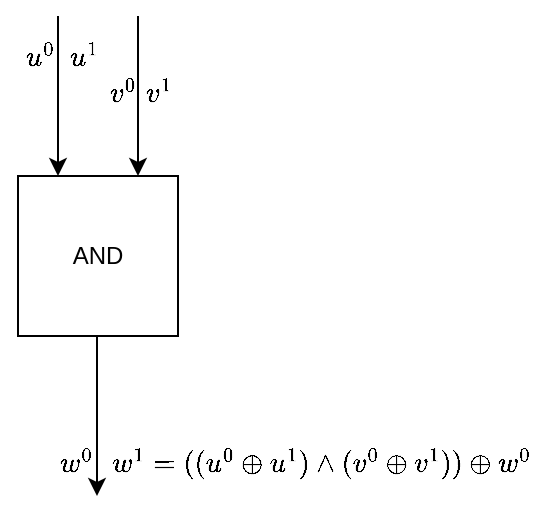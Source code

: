 <mxfile version="12.2.9" type="device" pages="1"><diagram id="OmE__wUtTDfiyPgg4ylY" name="Page-1"><mxGraphModel dx="526" dy="438" grid="1" gridSize="10" guides="1" tooltips="1" connect="1" arrows="1" fold="1" page="1" pageScale="1" pageWidth="827" pageHeight="1169" math="1" shadow="0"><root><mxCell id="0"/><mxCell id="1" parent="0"/><mxCell id="_L0aPwRdLYLvQvIu6cyw-1" value="AND" style="rounded=0;whiteSpace=wrap;html=1;" parent="1" vertex="1"><mxGeometry x="120" y="120" width="80" height="80" as="geometry"/></mxCell><mxCell id="_L0aPwRdLYLvQvIu6cyw-2" value="" style="endArrow=classic;html=1;entryX=0.25;entryY=0;entryDx=0;entryDy=0;" parent="1" target="_L0aPwRdLYLvQvIu6cyw-1" edge="1"><mxGeometry width="50" height="50" relative="1" as="geometry"><mxPoint x="140" y="40" as="sourcePoint"/><mxPoint x="170" y="220" as="targetPoint"/></mxGeometry></mxCell><mxCell id="_L0aPwRdLYLvQvIu6cyw-3" value="" style="endArrow=classic;html=1;entryX=0.25;entryY=0;entryDx=0;entryDy=0;" parent="1" edge="1"><mxGeometry width="50" height="50" relative="1" as="geometry"><mxPoint x="180" y="40" as="sourcePoint"/><mxPoint x="180" y="120" as="targetPoint"/></mxGeometry></mxCell><mxCell id="_L0aPwRdLYLvQvIu6cyw-4" value="" style="endArrow=classic;html=1;entryX=0.25;entryY=0;entryDx=0;entryDy=0;" parent="1" edge="1"><mxGeometry width="50" height="50" relative="1" as="geometry"><mxPoint x="159.5" y="200" as="sourcePoint"/><mxPoint x="159.5" y="280" as="targetPoint"/></mxGeometry></mxCell><mxCell id="_L0aPwRdLYLvQvIu6cyw-6" value="\(u^0\)" style="text;html=1;strokeColor=none;fillColor=none;align=center;verticalAlign=middle;whiteSpace=wrap;rounded=0;" parent="1" vertex="1"><mxGeometry x="111" y="50" width="40" height="20" as="geometry"/></mxCell><mxCell id="_L0aPwRdLYLvQvIu6cyw-8" value="\(u^1\)" style="text;html=1;strokeColor=none;fillColor=none;align=center;verticalAlign=middle;whiteSpace=wrap;rounded=0;" parent="1" vertex="1"><mxGeometry x="133" y="50" width="40" height="20" as="geometry"/></mxCell><mxCell id="_L0aPwRdLYLvQvIu6cyw-9" value="\(v^0\)" style="text;html=1;strokeColor=none;fillColor=none;align=center;verticalAlign=middle;whiteSpace=wrap;rounded=0;" parent="1" vertex="1"><mxGeometry x="153" y="68" width="40" height="20" as="geometry"/></mxCell><mxCell id="_L0aPwRdLYLvQvIu6cyw-10" value="\(v^1\)" style="text;html=1;strokeColor=none;fillColor=none;align=center;verticalAlign=middle;whiteSpace=wrap;rounded=0;fontStyle=1" parent="1" vertex="1"><mxGeometry x="171" y="68" width="40" height="20" as="geometry"/></mxCell><mxCell id="_L0aPwRdLYLvQvIu6cyw-11" value="\(w^0\)" style="text;html=1;strokeColor=none;fillColor=none;align=center;verticalAlign=middle;whiteSpace=wrap;rounded=0;" parent="1" vertex="1"><mxGeometry x="129" y="253" width="40" height="20" as="geometry"/></mxCell><mxCell id="_L0aPwRdLYLvQvIu6cyw-14" value="\(w^1 = &lt;br&gt;((u^0&amp;nbsp; \oplus u^1) \land (v^0 \oplus v^1)) \oplus w^0\)" style="text;html=1;strokeColor=none;fillColor=none;align=center;verticalAlign=middle;whiteSpace=wrap;rounded=0;" parent="1" vertex="1"><mxGeometry x="163" y="253" width="217" height="20" as="geometry"/></mxCell></root></mxGraphModel></diagram></mxfile>